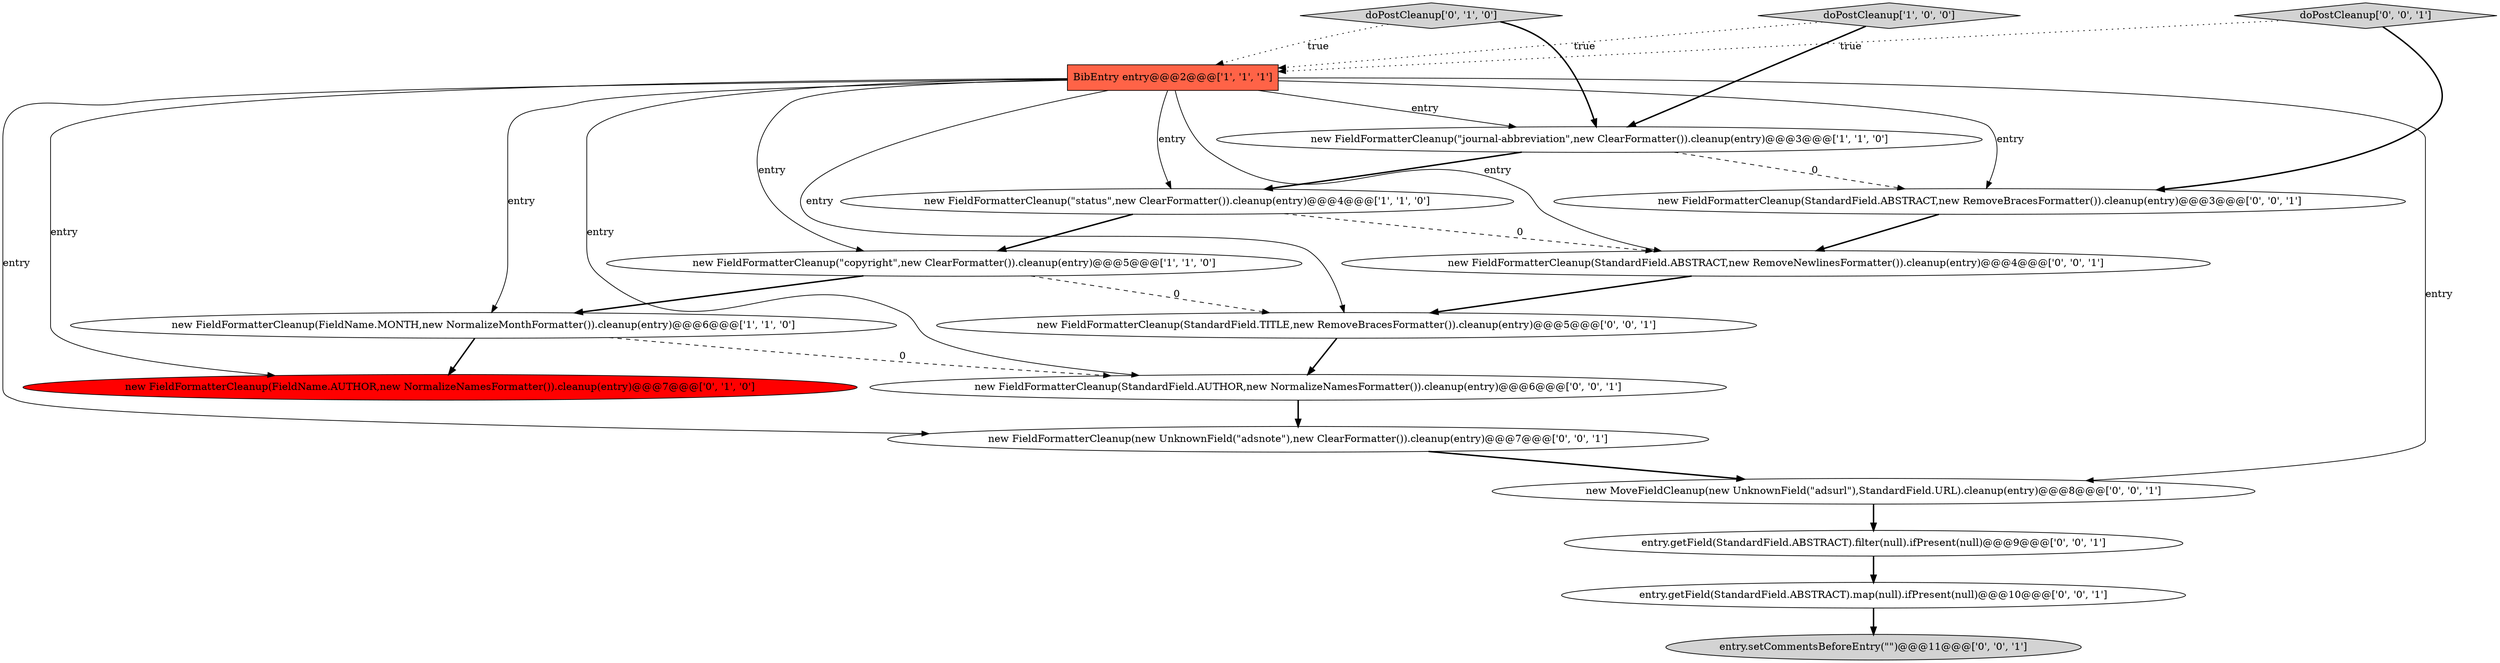 digraph {
6 [style = filled, label = "new FieldFormatterCleanup(FieldName.AUTHOR,new NormalizeNamesFormatter()).cleanup(entry)@@@7@@@['0', '1', '0']", fillcolor = red, shape = ellipse image = "AAA1AAABBB2BBB"];
16 [style = filled, label = "new FieldFormatterCleanup(StandardField.ABSTRACT,new RemoveBracesFormatter()).cleanup(entry)@@@3@@@['0', '0', '1']", fillcolor = white, shape = ellipse image = "AAA0AAABBB3BBB"];
1 [style = filled, label = "new FieldFormatterCleanup(\"status\",new ClearFormatter()).cleanup(entry)@@@4@@@['1', '1', '0']", fillcolor = white, shape = ellipse image = "AAA0AAABBB1BBB"];
2 [style = filled, label = "new FieldFormatterCleanup(\"journal-abbreviation\",new ClearFormatter()).cleanup(entry)@@@3@@@['1', '1', '0']", fillcolor = white, shape = ellipse image = "AAA0AAABBB1BBB"];
11 [style = filled, label = "new FieldFormatterCleanup(StandardField.AUTHOR,new NormalizeNamesFormatter()).cleanup(entry)@@@6@@@['0', '0', '1']", fillcolor = white, shape = ellipse image = "AAA0AAABBB3BBB"];
0 [style = filled, label = "new FieldFormatterCleanup(FieldName.MONTH,new NormalizeMonthFormatter()).cleanup(entry)@@@6@@@['1', '1', '0']", fillcolor = white, shape = ellipse image = "AAA0AAABBB1BBB"];
14 [style = filled, label = "entry.getField(StandardField.ABSTRACT).map(null).ifPresent(null)@@@10@@@['0', '0', '1']", fillcolor = white, shape = ellipse image = "AAA0AAABBB3BBB"];
15 [style = filled, label = "entry.setCommentsBeforeEntry(\"\")@@@11@@@['0', '0', '1']", fillcolor = lightgray, shape = ellipse image = "AAA0AAABBB3BBB"];
5 [style = filled, label = "BibEntry entry@@@2@@@['1', '1', '1']", fillcolor = tomato, shape = box image = "AAA0AAABBB1BBB"];
7 [style = filled, label = "doPostCleanup['0', '1', '0']", fillcolor = lightgray, shape = diamond image = "AAA0AAABBB2BBB"];
8 [style = filled, label = "new FieldFormatterCleanup(StandardField.ABSTRACT,new RemoveNewlinesFormatter()).cleanup(entry)@@@4@@@['0', '0', '1']", fillcolor = white, shape = ellipse image = "AAA0AAABBB3BBB"];
17 [style = filled, label = "new MoveFieldCleanup(new UnknownField(\"adsurl\"),StandardField.URL).cleanup(entry)@@@8@@@['0', '0', '1']", fillcolor = white, shape = ellipse image = "AAA0AAABBB3BBB"];
4 [style = filled, label = "new FieldFormatterCleanup(\"copyright\",new ClearFormatter()).cleanup(entry)@@@5@@@['1', '1', '0']", fillcolor = white, shape = ellipse image = "AAA0AAABBB1BBB"];
13 [style = filled, label = "new FieldFormatterCleanup(new UnknownField(\"adsnote\"),new ClearFormatter()).cleanup(entry)@@@7@@@['0', '0', '1']", fillcolor = white, shape = ellipse image = "AAA0AAABBB3BBB"];
3 [style = filled, label = "doPostCleanup['1', '0', '0']", fillcolor = lightgray, shape = diamond image = "AAA0AAABBB1BBB"];
12 [style = filled, label = "entry.getField(StandardField.ABSTRACT).filter(null).ifPresent(null)@@@9@@@['0', '0', '1']", fillcolor = white, shape = ellipse image = "AAA0AAABBB3BBB"];
9 [style = filled, label = "doPostCleanup['0', '0', '1']", fillcolor = lightgray, shape = diamond image = "AAA0AAABBB3BBB"];
10 [style = filled, label = "new FieldFormatterCleanup(StandardField.TITLE,new RemoveBracesFormatter()).cleanup(entry)@@@5@@@['0', '0', '1']", fillcolor = white, shape = ellipse image = "AAA0AAABBB3BBB"];
5->10 [style = solid, label="entry"];
8->10 [style = bold, label=""];
1->4 [style = bold, label=""];
5->1 [style = solid, label="entry"];
16->8 [style = bold, label=""];
0->6 [style = bold, label=""];
5->16 [style = solid, label="entry"];
2->1 [style = bold, label=""];
5->4 [style = solid, label="entry"];
5->13 [style = solid, label="entry"];
5->11 [style = solid, label="entry"];
0->11 [style = dashed, label="0"];
5->17 [style = solid, label="entry"];
5->2 [style = solid, label="entry"];
9->16 [style = bold, label=""];
4->0 [style = bold, label=""];
7->5 [style = dotted, label="true"];
5->6 [style = solid, label="entry"];
13->17 [style = bold, label=""];
17->12 [style = bold, label=""];
3->5 [style = dotted, label="true"];
3->2 [style = bold, label=""];
7->2 [style = bold, label=""];
2->16 [style = dashed, label="0"];
11->13 [style = bold, label=""];
12->14 [style = bold, label=""];
1->8 [style = dashed, label="0"];
14->15 [style = bold, label=""];
5->0 [style = solid, label="entry"];
4->10 [style = dashed, label="0"];
5->8 [style = solid, label="entry"];
10->11 [style = bold, label=""];
9->5 [style = dotted, label="true"];
}
